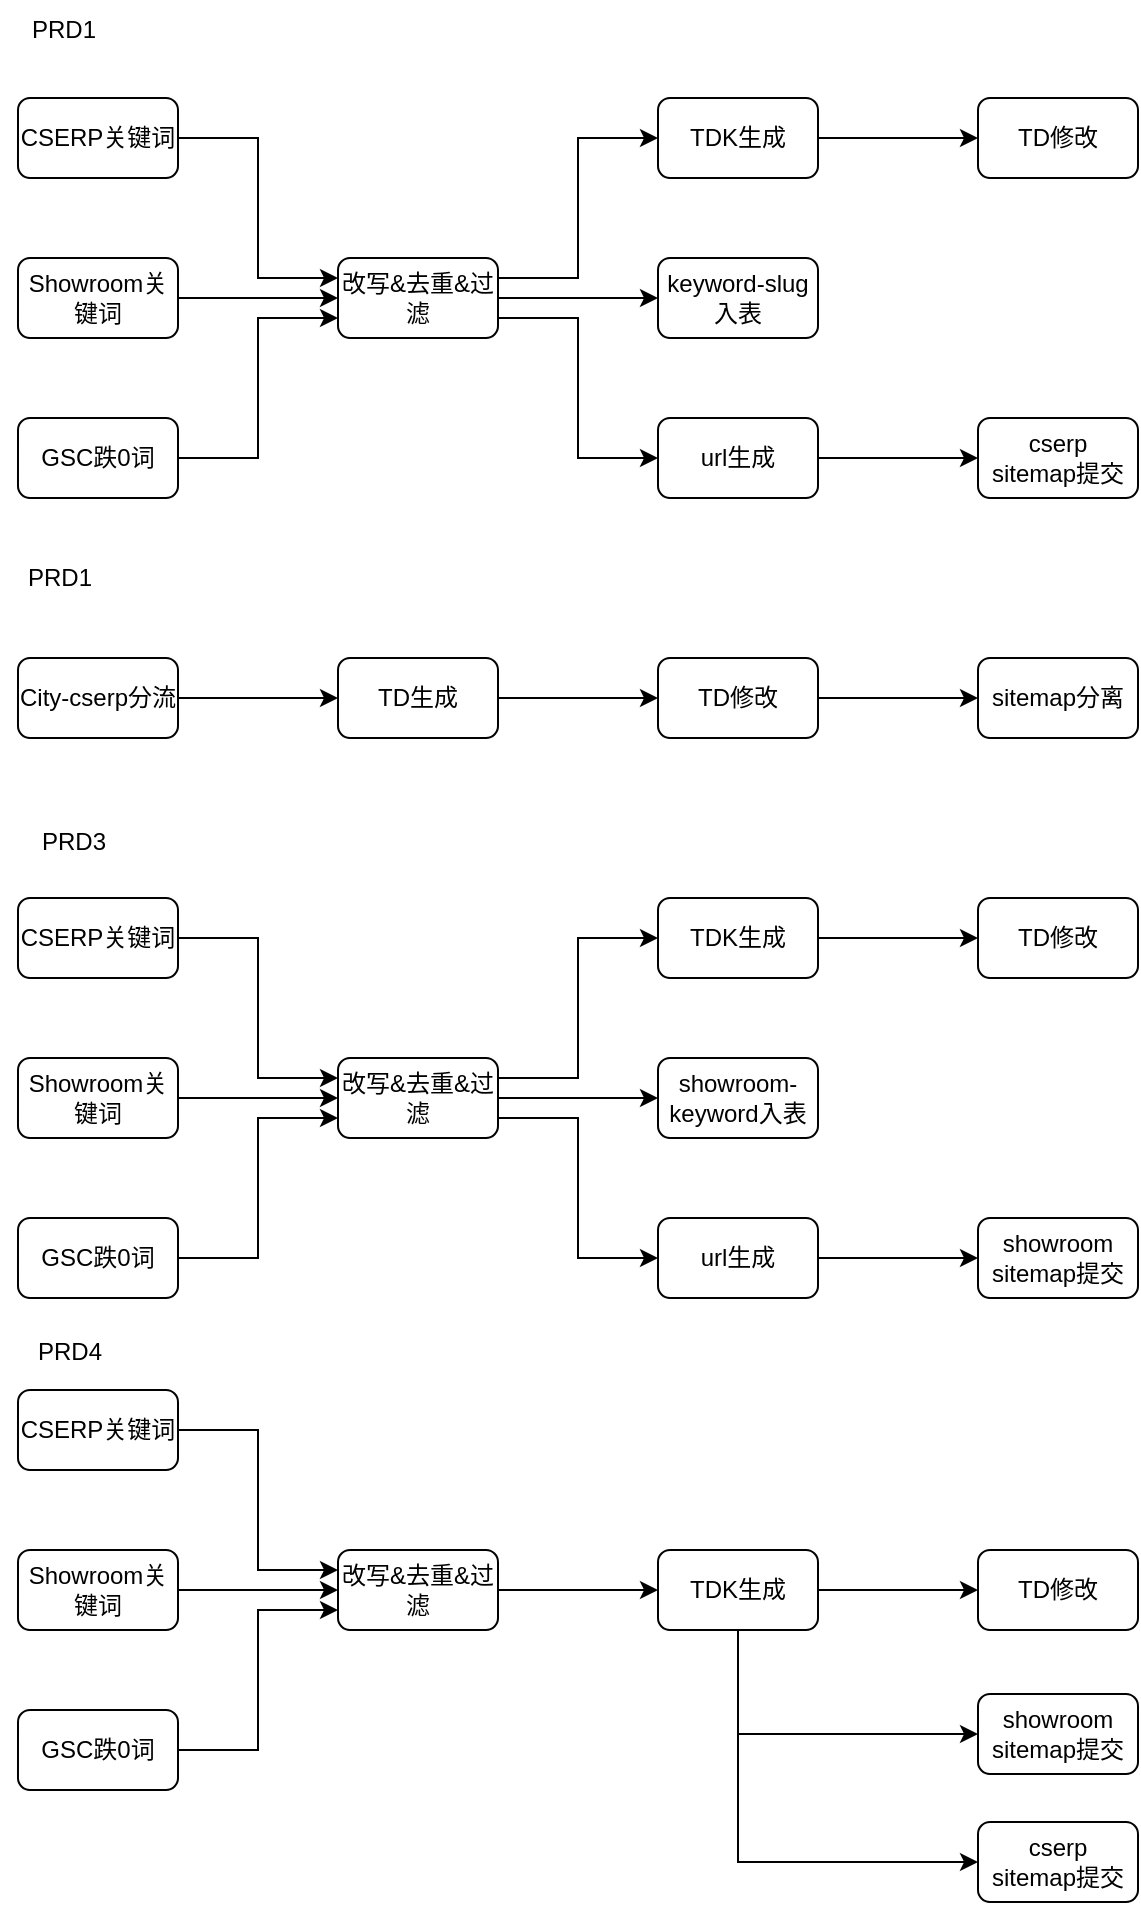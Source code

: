 <mxfile version="27.2.0">
  <diagram name="第 1 页" id="PBXTiW6mpYw9qoerVGSO">
    <mxGraphModel dx="1018" dy="582" grid="0" gridSize="10" guides="1" tooltips="1" connect="1" arrows="1" fold="1" page="0" pageScale="1" pageWidth="827" pageHeight="1169" math="0" shadow="0">
      <root>
        <mxCell id="0" />
        <mxCell id="1" parent="0" />
        <mxCell id="isZL2Ls8pScrw3JJbjqI-17" style="edgeStyle=orthogonalEdgeStyle;rounded=0;orthogonalLoop=1;jettySize=auto;html=1;exitX=1;exitY=0.5;exitDx=0;exitDy=0;entryX=0;entryY=0.25;entryDx=0;entryDy=0;" edge="1" parent="1" source="isZL2Ls8pScrw3JJbjqI-1" target="isZL2Ls8pScrw3JJbjqI-4">
          <mxGeometry relative="1" as="geometry" />
        </mxCell>
        <mxCell id="isZL2Ls8pScrw3JJbjqI-1" value="CSERP关键词" style="rounded=1;whiteSpace=wrap;html=1;" vertex="1" parent="1">
          <mxGeometry x="80" y="120" width="80" height="40" as="geometry" />
        </mxCell>
        <mxCell id="isZL2Ls8pScrw3JJbjqI-18" style="edgeStyle=orthogonalEdgeStyle;rounded=0;orthogonalLoop=1;jettySize=auto;html=1;exitX=1;exitY=0.5;exitDx=0;exitDy=0;entryX=0;entryY=0.5;entryDx=0;entryDy=0;" edge="1" parent="1" source="isZL2Ls8pScrw3JJbjqI-2" target="isZL2Ls8pScrw3JJbjqI-4">
          <mxGeometry relative="1" as="geometry" />
        </mxCell>
        <mxCell id="isZL2Ls8pScrw3JJbjqI-2" value="Showroom关键词" style="rounded=1;whiteSpace=wrap;html=1;" vertex="1" parent="1">
          <mxGeometry x="80" y="200" width="80" height="40" as="geometry" />
        </mxCell>
        <mxCell id="isZL2Ls8pScrw3JJbjqI-19" style="edgeStyle=orthogonalEdgeStyle;rounded=0;orthogonalLoop=1;jettySize=auto;html=1;exitX=1;exitY=0.5;exitDx=0;exitDy=0;entryX=0;entryY=0.75;entryDx=0;entryDy=0;" edge="1" parent="1" source="isZL2Ls8pScrw3JJbjqI-3" target="isZL2Ls8pScrw3JJbjqI-4">
          <mxGeometry relative="1" as="geometry" />
        </mxCell>
        <mxCell id="isZL2Ls8pScrw3JJbjqI-3" value="GSC跌0词" style="rounded=1;whiteSpace=wrap;html=1;" vertex="1" parent="1">
          <mxGeometry x="80" y="280" width="80" height="40" as="geometry" />
        </mxCell>
        <mxCell id="isZL2Ls8pScrw3JJbjqI-20" style="edgeStyle=orthogonalEdgeStyle;rounded=0;orthogonalLoop=1;jettySize=auto;html=1;exitX=1;exitY=0.25;exitDx=0;exitDy=0;entryX=0;entryY=0.5;entryDx=0;entryDy=0;" edge="1" parent="1" source="isZL2Ls8pScrw3JJbjqI-4" target="isZL2Ls8pScrw3JJbjqI-9">
          <mxGeometry relative="1" as="geometry" />
        </mxCell>
        <mxCell id="isZL2Ls8pScrw3JJbjqI-22" style="edgeStyle=orthogonalEdgeStyle;rounded=0;orthogonalLoop=1;jettySize=auto;html=1;exitX=1;exitY=0.5;exitDx=0;exitDy=0;entryX=0;entryY=0.5;entryDx=0;entryDy=0;" edge="1" parent="1" source="isZL2Ls8pScrw3JJbjqI-4" target="isZL2Ls8pScrw3JJbjqI-5">
          <mxGeometry relative="1" as="geometry" />
        </mxCell>
        <mxCell id="isZL2Ls8pScrw3JJbjqI-23" style="edgeStyle=orthogonalEdgeStyle;rounded=0;orthogonalLoop=1;jettySize=auto;html=1;exitX=1;exitY=0.75;exitDx=0;exitDy=0;entryX=0;entryY=0.5;entryDx=0;entryDy=0;" edge="1" parent="1" source="isZL2Ls8pScrw3JJbjqI-4" target="isZL2Ls8pScrw3JJbjqI-6">
          <mxGeometry relative="1" as="geometry" />
        </mxCell>
        <mxCell id="isZL2Ls8pScrw3JJbjqI-4" value="改写&amp;amp;去重&amp;amp;过滤" style="rounded=1;whiteSpace=wrap;html=1;" vertex="1" parent="1">
          <mxGeometry x="240" y="200" width="80" height="40" as="geometry" />
        </mxCell>
        <mxCell id="isZL2Ls8pScrw3JJbjqI-5" value="keyword-slug入表" style="rounded=1;whiteSpace=wrap;html=1;" vertex="1" parent="1">
          <mxGeometry x="400" y="200" width="80" height="40" as="geometry" />
        </mxCell>
        <mxCell id="isZL2Ls8pScrw3JJbjqI-24" style="edgeStyle=orthogonalEdgeStyle;rounded=0;orthogonalLoop=1;jettySize=auto;html=1;exitX=1;exitY=0.5;exitDx=0;exitDy=0;entryX=0;entryY=0.5;entryDx=0;entryDy=0;" edge="1" parent="1" source="isZL2Ls8pScrw3JJbjqI-6" target="isZL2Ls8pScrw3JJbjqI-7">
          <mxGeometry relative="1" as="geometry" />
        </mxCell>
        <mxCell id="isZL2Ls8pScrw3JJbjqI-6" value="url生成" style="rounded=1;whiteSpace=wrap;html=1;" vertex="1" parent="1">
          <mxGeometry x="400" y="280" width="80" height="40" as="geometry" />
        </mxCell>
        <mxCell id="isZL2Ls8pScrw3JJbjqI-7" value="cserp&lt;div&gt;sitemap提交&lt;/div&gt;" style="rounded=1;whiteSpace=wrap;html=1;" vertex="1" parent="1">
          <mxGeometry x="560" y="280" width="80" height="40" as="geometry" />
        </mxCell>
        <mxCell id="isZL2Ls8pScrw3JJbjqI-14" style="edgeStyle=orthogonalEdgeStyle;rounded=0;orthogonalLoop=1;jettySize=auto;html=1;exitX=1;exitY=0.5;exitDx=0;exitDy=0;entryX=0;entryY=0.5;entryDx=0;entryDy=0;" edge="1" parent="1" source="isZL2Ls8pScrw3JJbjqI-8" target="isZL2Ls8pScrw3JJbjqI-11">
          <mxGeometry relative="1" as="geometry" />
        </mxCell>
        <mxCell id="isZL2Ls8pScrw3JJbjqI-8" value="City-cserp分流" style="rounded=1;whiteSpace=wrap;html=1;" vertex="1" parent="1">
          <mxGeometry x="80" y="400" width="80" height="40" as="geometry" />
        </mxCell>
        <mxCell id="isZL2Ls8pScrw3JJbjqI-21" style="edgeStyle=orthogonalEdgeStyle;rounded=0;orthogonalLoop=1;jettySize=auto;html=1;exitX=1;exitY=0.5;exitDx=0;exitDy=0;entryX=0;entryY=0.5;entryDx=0;entryDy=0;" edge="1" parent="1" source="isZL2Ls8pScrw3JJbjqI-9" target="isZL2Ls8pScrw3JJbjqI-10">
          <mxGeometry relative="1" as="geometry" />
        </mxCell>
        <mxCell id="isZL2Ls8pScrw3JJbjqI-9" value="TDK生成" style="rounded=1;whiteSpace=wrap;html=1;" vertex="1" parent="1">
          <mxGeometry x="400" y="120" width="80" height="40" as="geometry" />
        </mxCell>
        <mxCell id="isZL2Ls8pScrw3JJbjqI-10" value="TD修改" style="rounded=1;whiteSpace=wrap;html=1;" vertex="1" parent="1">
          <mxGeometry x="560" y="120" width="80" height="40" as="geometry" />
        </mxCell>
        <mxCell id="isZL2Ls8pScrw3JJbjqI-15" style="edgeStyle=orthogonalEdgeStyle;rounded=0;orthogonalLoop=1;jettySize=auto;html=1;exitX=1;exitY=0.5;exitDx=0;exitDy=0;entryX=0;entryY=0.5;entryDx=0;entryDy=0;" edge="1" parent="1" source="isZL2Ls8pScrw3JJbjqI-11" target="isZL2Ls8pScrw3JJbjqI-12">
          <mxGeometry relative="1" as="geometry" />
        </mxCell>
        <mxCell id="isZL2Ls8pScrw3JJbjqI-11" value="TD生成" style="rounded=1;whiteSpace=wrap;html=1;" vertex="1" parent="1">
          <mxGeometry x="240" y="400" width="80" height="40" as="geometry" />
        </mxCell>
        <mxCell id="isZL2Ls8pScrw3JJbjqI-16" style="edgeStyle=orthogonalEdgeStyle;rounded=0;orthogonalLoop=1;jettySize=auto;html=1;exitX=1;exitY=0.5;exitDx=0;exitDy=0;entryX=0;entryY=0.5;entryDx=0;entryDy=0;" edge="1" parent="1" source="isZL2Ls8pScrw3JJbjqI-12" target="isZL2Ls8pScrw3JJbjqI-13">
          <mxGeometry relative="1" as="geometry" />
        </mxCell>
        <mxCell id="isZL2Ls8pScrw3JJbjqI-12" value="TD修改" style="rounded=1;whiteSpace=wrap;html=1;" vertex="1" parent="1">
          <mxGeometry x="400" y="400" width="80" height="40" as="geometry" />
        </mxCell>
        <mxCell id="isZL2Ls8pScrw3JJbjqI-13" value="sitemap分离" style="rounded=1;whiteSpace=wrap;html=1;" vertex="1" parent="1">
          <mxGeometry x="560" y="400" width="80" height="40" as="geometry" />
        </mxCell>
        <mxCell id="isZL2Ls8pScrw3JJbjqI-25" style="edgeStyle=orthogonalEdgeStyle;rounded=0;orthogonalLoop=1;jettySize=auto;html=1;exitX=1;exitY=0.5;exitDx=0;exitDy=0;entryX=0;entryY=0.25;entryDx=0;entryDy=0;" edge="1" parent="1" source="isZL2Ls8pScrw3JJbjqI-26" target="isZL2Ls8pScrw3JJbjqI-34">
          <mxGeometry relative="1" as="geometry" />
        </mxCell>
        <mxCell id="isZL2Ls8pScrw3JJbjqI-26" value="CSERP关键词" style="rounded=1;whiteSpace=wrap;html=1;" vertex="1" parent="1">
          <mxGeometry x="80" y="520" width="80" height="40" as="geometry" />
        </mxCell>
        <mxCell id="isZL2Ls8pScrw3JJbjqI-27" style="edgeStyle=orthogonalEdgeStyle;rounded=0;orthogonalLoop=1;jettySize=auto;html=1;exitX=1;exitY=0.5;exitDx=0;exitDy=0;entryX=0;entryY=0.5;entryDx=0;entryDy=0;" edge="1" parent="1" source="isZL2Ls8pScrw3JJbjqI-28" target="isZL2Ls8pScrw3JJbjqI-34">
          <mxGeometry relative="1" as="geometry" />
        </mxCell>
        <mxCell id="isZL2Ls8pScrw3JJbjqI-28" value="Showroom关键词" style="rounded=1;whiteSpace=wrap;html=1;" vertex="1" parent="1">
          <mxGeometry x="80" y="600" width="80" height="40" as="geometry" />
        </mxCell>
        <mxCell id="isZL2Ls8pScrw3JJbjqI-29" style="edgeStyle=orthogonalEdgeStyle;rounded=0;orthogonalLoop=1;jettySize=auto;html=1;exitX=1;exitY=0.5;exitDx=0;exitDy=0;entryX=0;entryY=0.75;entryDx=0;entryDy=0;" edge="1" parent="1" source="isZL2Ls8pScrw3JJbjqI-30" target="isZL2Ls8pScrw3JJbjqI-34">
          <mxGeometry relative="1" as="geometry" />
        </mxCell>
        <mxCell id="isZL2Ls8pScrw3JJbjqI-30" value="GSC跌0词" style="rounded=1;whiteSpace=wrap;html=1;" vertex="1" parent="1">
          <mxGeometry x="80" y="680" width="80" height="40" as="geometry" />
        </mxCell>
        <mxCell id="isZL2Ls8pScrw3JJbjqI-31" style="edgeStyle=orthogonalEdgeStyle;rounded=0;orthogonalLoop=1;jettySize=auto;html=1;exitX=1;exitY=0.25;exitDx=0;exitDy=0;entryX=0;entryY=0.5;entryDx=0;entryDy=0;" edge="1" parent="1" source="isZL2Ls8pScrw3JJbjqI-34" target="isZL2Ls8pScrw3JJbjqI-42">
          <mxGeometry relative="1" as="geometry" />
        </mxCell>
        <mxCell id="isZL2Ls8pScrw3JJbjqI-32" style="edgeStyle=orthogonalEdgeStyle;rounded=0;orthogonalLoop=1;jettySize=auto;html=1;exitX=1;exitY=0.5;exitDx=0;exitDy=0;entryX=0;entryY=0.5;entryDx=0;entryDy=0;" edge="1" parent="1" source="isZL2Ls8pScrw3JJbjqI-34" target="isZL2Ls8pScrw3JJbjqI-35">
          <mxGeometry relative="1" as="geometry" />
        </mxCell>
        <mxCell id="isZL2Ls8pScrw3JJbjqI-33" style="edgeStyle=orthogonalEdgeStyle;rounded=0;orthogonalLoop=1;jettySize=auto;html=1;exitX=1;exitY=0.75;exitDx=0;exitDy=0;entryX=0;entryY=0.5;entryDx=0;entryDy=0;" edge="1" parent="1" source="isZL2Ls8pScrw3JJbjqI-34" target="isZL2Ls8pScrw3JJbjqI-37">
          <mxGeometry relative="1" as="geometry" />
        </mxCell>
        <mxCell id="isZL2Ls8pScrw3JJbjqI-34" value="改写&amp;amp;去重&amp;amp;过滤" style="rounded=1;whiteSpace=wrap;html=1;" vertex="1" parent="1">
          <mxGeometry x="240" y="600" width="80" height="40" as="geometry" />
        </mxCell>
        <mxCell id="isZL2Ls8pScrw3JJbjqI-35" value="showroom-keyword入表" style="rounded=1;whiteSpace=wrap;html=1;" vertex="1" parent="1">
          <mxGeometry x="400" y="600" width="80" height="40" as="geometry" />
        </mxCell>
        <mxCell id="isZL2Ls8pScrw3JJbjqI-36" style="edgeStyle=orthogonalEdgeStyle;rounded=0;orthogonalLoop=1;jettySize=auto;html=1;exitX=1;exitY=0.5;exitDx=0;exitDy=0;entryX=0;entryY=0.5;entryDx=0;entryDy=0;" edge="1" parent="1" source="isZL2Ls8pScrw3JJbjqI-37" target="isZL2Ls8pScrw3JJbjqI-38">
          <mxGeometry relative="1" as="geometry" />
        </mxCell>
        <mxCell id="isZL2Ls8pScrw3JJbjqI-37" value="url生成" style="rounded=1;whiteSpace=wrap;html=1;" vertex="1" parent="1">
          <mxGeometry x="400" y="680" width="80" height="40" as="geometry" />
        </mxCell>
        <mxCell id="isZL2Ls8pScrw3JJbjqI-38" value="showroom&lt;div&gt;sitemap提交&lt;/div&gt;" style="rounded=1;whiteSpace=wrap;html=1;" vertex="1" parent="1">
          <mxGeometry x="560" y="680" width="80" height="40" as="geometry" />
        </mxCell>
        <mxCell id="isZL2Ls8pScrw3JJbjqI-41" style="edgeStyle=orthogonalEdgeStyle;rounded=0;orthogonalLoop=1;jettySize=auto;html=1;exitX=1;exitY=0.5;exitDx=0;exitDy=0;entryX=0;entryY=0.5;entryDx=0;entryDy=0;" edge="1" parent="1" source="isZL2Ls8pScrw3JJbjqI-42" target="isZL2Ls8pScrw3JJbjqI-43">
          <mxGeometry relative="1" as="geometry" />
        </mxCell>
        <mxCell id="isZL2Ls8pScrw3JJbjqI-42" value="TDK生成" style="rounded=1;whiteSpace=wrap;html=1;" vertex="1" parent="1">
          <mxGeometry x="400" y="520" width="80" height="40" as="geometry" />
        </mxCell>
        <mxCell id="isZL2Ls8pScrw3JJbjqI-43" value="TD修改" style="rounded=1;whiteSpace=wrap;html=1;" vertex="1" parent="1">
          <mxGeometry x="560" y="520" width="80" height="40" as="geometry" />
        </mxCell>
        <mxCell id="isZL2Ls8pScrw3JJbjqI-56" style="edgeStyle=orthogonalEdgeStyle;rounded=0;orthogonalLoop=1;jettySize=auto;html=1;exitX=1;exitY=0.5;exitDx=0;exitDy=0;entryX=0;entryY=0.25;entryDx=0;entryDy=0;" edge="1" parent="1" source="isZL2Ls8pScrw3JJbjqI-57" target="isZL2Ls8pScrw3JJbjqI-62">
          <mxGeometry relative="1" as="geometry" />
        </mxCell>
        <mxCell id="isZL2Ls8pScrw3JJbjqI-57" value="CSERP关键词" style="rounded=1;whiteSpace=wrap;html=1;" vertex="1" parent="1">
          <mxGeometry x="80" y="766" width="80" height="40" as="geometry" />
        </mxCell>
        <mxCell id="isZL2Ls8pScrw3JJbjqI-58" style="edgeStyle=orthogonalEdgeStyle;rounded=0;orthogonalLoop=1;jettySize=auto;html=1;exitX=1;exitY=0.5;exitDx=0;exitDy=0;entryX=0;entryY=0.5;entryDx=0;entryDy=0;" edge="1" parent="1" source="isZL2Ls8pScrw3JJbjqI-59" target="isZL2Ls8pScrw3JJbjqI-62">
          <mxGeometry relative="1" as="geometry" />
        </mxCell>
        <mxCell id="isZL2Ls8pScrw3JJbjqI-59" value="Showroom关键词" style="rounded=1;whiteSpace=wrap;html=1;" vertex="1" parent="1">
          <mxGeometry x="80" y="846" width="80" height="40" as="geometry" />
        </mxCell>
        <mxCell id="isZL2Ls8pScrw3JJbjqI-60" style="edgeStyle=orthogonalEdgeStyle;rounded=0;orthogonalLoop=1;jettySize=auto;html=1;exitX=1;exitY=0.5;exitDx=0;exitDy=0;entryX=0;entryY=0.75;entryDx=0;entryDy=0;" edge="1" parent="1" source="isZL2Ls8pScrw3JJbjqI-61" target="isZL2Ls8pScrw3JJbjqI-62">
          <mxGeometry relative="1" as="geometry" />
        </mxCell>
        <mxCell id="isZL2Ls8pScrw3JJbjqI-61" value="GSC跌0词" style="rounded=1;whiteSpace=wrap;html=1;" vertex="1" parent="1">
          <mxGeometry x="80" y="926" width="80" height="40" as="geometry" />
        </mxCell>
        <mxCell id="isZL2Ls8pScrw3JJbjqI-67" style="edgeStyle=orthogonalEdgeStyle;rounded=0;orthogonalLoop=1;jettySize=auto;html=1;exitX=1;exitY=0.5;exitDx=0;exitDy=0;entryX=0;entryY=0.5;entryDx=0;entryDy=0;" edge="1" parent="1" source="isZL2Ls8pScrw3JJbjqI-62" target="isZL2Ls8pScrw3JJbjqI-63">
          <mxGeometry relative="1" as="geometry" />
        </mxCell>
        <mxCell id="isZL2Ls8pScrw3JJbjqI-62" value="改写&amp;amp;去重&amp;amp;过滤" style="rounded=1;whiteSpace=wrap;html=1;" vertex="1" parent="1">
          <mxGeometry x="240" y="846" width="80" height="40" as="geometry" />
        </mxCell>
        <mxCell id="isZL2Ls8pScrw3JJbjqI-68" style="edgeStyle=orthogonalEdgeStyle;rounded=0;orthogonalLoop=1;jettySize=auto;html=1;exitX=1;exitY=0.5;exitDx=0;exitDy=0;entryX=0;entryY=0.5;entryDx=0;entryDy=0;" edge="1" parent="1" source="isZL2Ls8pScrw3JJbjqI-63" target="isZL2Ls8pScrw3JJbjqI-64">
          <mxGeometry relative="1" as="geometry" />
        </mxCell>
        <mxCell id="isZL2Ls8pScrw3JJbjqI-69" style="edgeStyle=orthogonalEdgeStyle;rounded=0;orthogonalLoop=1;jettySize=auto;html=1;exitX=0.5;exitY=1;exitDx=0;exitDy=0;entryX=0;entryY=0.5;entryDx=0;entryDy=0;" edge="1" parent="1" source="isZL2Ls8pScrw3JJbjqI-63" target="isZL2Ls8pScrw3JJbjqI-65">
          <mxGeometry relative="1" as="geometry" />
        </mxCell>
        <mxCell id="isZL2Ls8pScrw3JJbjqI-70" style="edgeStyle=orthogonalEdgeStyle;rounded=0;orthogonalLoop=1;jettySize=auto;html=1;exitX=0.5;exitY=1;exitDx=0;exitDy=0;entryX=0;entryY=0.5;entryDx=0;entryDy=0;" edge="1" parent="1" source="isZL2Ls8pScrw3JJbjqI-63" target="isZL2Ls8pScrw3JJbjqI-66">
          <mxGeometry relative="1" as="geometry" />
        </mxCell>
        <mxCell id="isZL2Ls8pScrw3JJbjqI-63" value="TDK生成" style="rounded=1;whiteSpace=wrap;html=1;" vertex="1" parent="1">
          <mxGeometry x="400" y="846" width="80" height="40" as="geometry" />
        </mxCell>
        <mxCell id="isZL2Ls8pScrw3JJbjqI-64" value="TD修改" style="rounded=1;whiteSpace=wrap;html=1;" vertex="1" parent="1">
          <mxGeometry x="560" y="846" width="80" height="40" as="geometry" />
        </mxCell>
        <mxCell id="isZL2Ls8pScrw3JJbjqI-65" value="showroom&lt;div&gt;sitemap提交&lt;/div&gt;" style="rounded=1;whiteSpace=wrap;html=1;" vertex="1" parent="1">
          <mxGeometry x="560" y="918" width="80" height="40" as="geometry" />
        </mxCell>
        <mxCell id="isZL2Ls8pScrw3JJbjqI-66" value="cserp&lt;div&gt;sitemap提交&lt;/div&gt;" style="rounded=1;whiteSpace=wrap;html=1;" vertex="1" parent="1">
          <mxGeometry x="560" y="982" width="80" height="40" as="geometry" />
        </mxCell>
        <mxCell id="isZL2Ls8pScrw3JJbjqI-71" value="PRD1" style="text;html=1;align=center;verticalAlign=middle;whiteSpace=wrap;rounded=0;" vertex="1" parent="1">
          <mxGeometry x="73" y="71" width="60" height="30" as="geometry" />
        </mxCell>
        <mxCell id="isZL2Ls8pScrw3JJbjqI-72" value="PRD1" style="text;html=1;align=center;verticalAlign=middle;whiteSpace=wrap;rounded=0;" vertex="1" parent="1">
          <mxGeometry x="71" y="345" width="60" height="30" as="geometry" />
        </mxCell>
        <mxCell id="isZL2Ls8pScrw3JJbjqI-73" value="PRD3" style="text;html=1;align=center;verticalAlign=middle;whiteSpace=wrap;rounded=0;" vertex="1" parent="1">
          <mxGeometry x="78" y="477" width="60" height="30" as="geometry" />
        </mxCell>
        <mxCell id="isZL2Ls8pScrw3JJbjqI-74" value="PRD4" style="text;html=1;align=center;verticalAlign=middle;whiteSpace=wrap;rounded=0;" vertex="1" parent="1">
          <mxGeometry x="76" y="732" width="60" height="30" as="geometry" />
        </mxCell>
      </root>
    </mxGraphModel>
  </diagram>
</mxfile>
